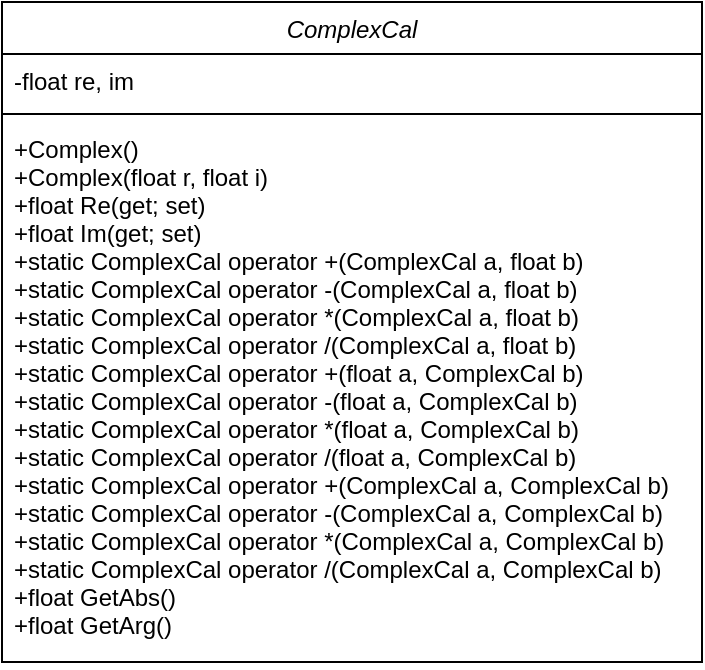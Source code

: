 <mxfile version="12.5.3" type="device"><diagram id="C5RBs43oDa-KdzZeNtuy" name="Page-1"><mxGraphModel dx="1038" dy="607" grid="0" gridSize="10" guides="1" tooltips="1" connect="1" arrows="1" fold="1" page="1" pageScale="1" pageWidth="827" pageHeight="1169" math="0" shadow="0"><root><mxCell id="WIyWlLk6GJQsqaUBKTNV-0"/><mxCell id="WIyWlLk6GJQsqaUBKTNV-1" parent="WIyWlLk6GJQsqaUBKTNV-0"/><mxCell id="zkfFHV4jXpPFQw0GAbJ--0" value="ComplexCal" style="swimlane;fontStyle=2;align=center;verticalAlign=top;childLayout=stackLayout;horizontal=1;startSize=26;horizontalStack=0;resizeParent=1;resizeLast=0;collapsible=1;marginBottom=0;rounded=0;shadow=0;strokeWidth=1;" parent="WIyWlLk6GJQsqaUBKTNV-1" vertex="1"><mxGeometry x="280" y="100" width="350" height="330" as="geometry"><mxRectangle x="230" y="140" width="160" height="26" as="alternateBounds"/></mxGeometry></mxCell><mxCell id="zkfFHV4jXpPFQw0GAbJ--1" value="-float re, im" style="text;align=left;verticalAlign=top;spacingLeft=4;spacingRight=4;overflow=hidden;rotatable=0;points=[[0,0.5],[1,0.5]];portConstraint=eastwest;" parent="zkfFHV4jXpPFQw0GAbJ--0" vertex="1"><mxGeometry y="26" width="350" height="26" as="geometry"/></mxCell><mxCell id="zkfFHV4jXpPFQw0GAbJ--4" value="" style="line;html=1;strokeWidth=1;align=left;verticalAlign=middle;spacingTop=-1;spacingLeft=3;spacingRight=3;rotatable=0;labelPosition=right;points=[];portConstraint=eastwest;" parent="zkfFHV4jXpPFQw0GAbJ--0" vertex="1"><mxGeometry y="52" width="350" height="8" as="geometry"/></mxCell><mxCell id="zkfFHV4jXpPFQw0GAbJ--5" value="+Complex()&#10;+Complex(float r, float i)&#10;+float Re(get; set)&#10;+float Im(get; set)&#10;+static ComplexCal operator +(ComplexCal a, float b)&#10;+static ComplexCal operator -(ComplexCal a, float b) &#10;+static ComplexCal operator *(ComplexCal a, float b)&#10;+static ComplexCal operator /(ComplexCal a, float b)&#10;+static ComplexCal operator +(float a, ComplexCal b)&#10;+static ComplexCal operator -(float a, ComplexCal b)&#10;+static ComplexCal operator *(float a, ComplexCal b)&#10;+static ComplexCal operator /(float a, ComplexCal b)&#10;+static ComplexCal operator +(ComplexCal a, ComplexCal b)&#10;+static ComplexCal operator -(ComplexCal a, ComplexCal b)&#10;+static ComplexCal operator *(ComplexCal a, ComplexCal b)&#10;+static ComplexCal operator /(ComplexCal a, ComplexCal b)&#10;+float GetAbs()&#10;+float GetArg()" style="text;align=left;verticalAlign=top;spacingLeft=4;spacingRight=4;overflow=hidden;rotatable=0;points=[[0,0.5],[1,0.5]];portConstraint=eastwest;" parent="zkfFHV4jXpPFQw0GAbJ--0" vertex="1"><mxGeometry y="60" width="350" height="270" as="geometry"/></mxCell></root></mxGraphModel></diagram></mxfile>